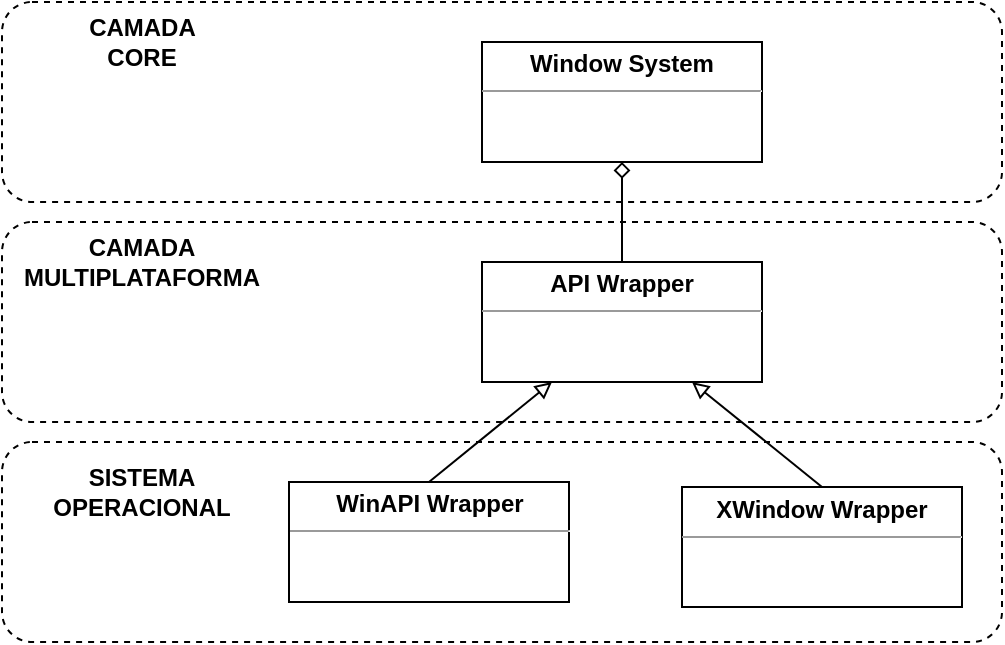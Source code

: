 <mxfile version="13.3.7" type="device"><diagram id="JOo3656QzsUOjMzIh8vy" name="Page-1"><mxGraphModel dx="1185" dy="635" grid="1" gridSize="10" guides="1" tooltips="1" connect="1" arrows="1" fold="1" page="1" pageScale="1" pageWidth="827" pageHeight="1169" math="0" shadow="0"><root><mxCell id="0"/><mxCell id="1" parent="0"/><mxCell id="F4f6B2C4iaKd36zRugxN-13" value="" style="rounded=1;whiteSpace=wrap;html=1;dashed=1;strokeWidth=1;" vertex="1" parent="1"><mxGeometry x="200" y="340" width="500" height="100" as="geometry"/></mxCell><mxCell id="F4f6B2C4iaKd36zRugxN-11" value="" style="rounded=1;whiteSpace=wrap;html=1;dashed=1;strokeWidth=1;" vertex="1" parent="1"><mxGeometry x="200" y="450" width="500" height="100" as="geometry"/></mxCell><mxCell id="F4f6B2C4iaKd36zRugxN-9" value="" style="rounded=1;whiteSpace=wrap;html=1;dashed=1;strokeWidth=1;" vertex="1" parent="1"><mxGeometry x="200" y="560" width="500" height="100" as="geometry"/></mxCell><mxCell id="F4f6B2C4iaKd36zRugxN-1" value="&lt;p style=&quot;margin: 0px ; margin-top: 4px ; text-align: center&quot;&gt;&lt;b&gt;Window System&lt;/b&gt;&lt;/p&gt;&lt;hr size=&quot;1&quot;&gt;&lt;div style=&quot;height: 2px&quot;&gt;&lt;/div&gt;" style="verticalAlign=top;align=left;overflow=fill;fontSize=12;fontFamily=Helvetica;html=1;" vertex="1" parent="1"><mxGeometry x="440" y="360" width="140" height="60" as="geometry"/></mxCell><mxCell id="F4f6B2C4iaKd36zRugxN-2" value="&lt;p style=&quot;margin: 0px ; margin-top: 4px ; text-align: center&quot;&gt;&lt;b&gt;API Wrapper&lt;/b&gt;&lt;/p&gt;&lt;hr size=&quot;1&quot;&gt;&lt;div style=&quot;height: 2px&quot;&gt;&lt;/div&gt;" style="verticalAlign=top;align=left;overflow=fill;fontSize=12;fontFamily=Helvetica;html=1;" vertex="1" parent="1"><mxGeometry x="440" y="470" width="140" height="60" as="geometry"/></mxCell><mxCell id="F4f6B2C4iaKd36zRugxN-3" value="&lt;p style=&quot;margin: 0px ; margin-top: 4px ; text-align: center&quot;&gt;&lt;b&gt;WinAPI Wrapper&lt;/b&gt;&lt;/p&gt;&lt;hr size=&quot;1&quot;&gt;&lt;div style=&quot;height: 2px&quot;&gt;&lt;/div&gt;" style="verticalAlign=top;align=left;overflow=fill;fontSize=12;fontFamily=Helvetica;html=1;" vertex="1" parent="1"><mxGeometry x="343.5" y="580" width="140" height="60" as="geometry"/></mxCell><mxCell id="F4f6B2C4iaKd36zRugxN-4" value="&lt;p style=&quot;margin: 0px ; margin-top: 4px ; text-align: center&quot;&gt;&lt;b&gt;XWindow Wrapper&lt;/b&gt;&lt;/p&gt;&lt;hr size=&quot;1&quot;&gt;&lt;div style=&quot;height: 2px&quot;&gt;&lt;/div&gt;" style="verticalAlign=top;align=left;overflow=fill;fontSize=12;fontFamily=Helvetica;html=1;" vertex="1" parent="1"><mxGeometry x="540" y="582.5" width="140" height="60" as="geometry"/></mxCell><mxCell id="F4f6B2C4iaKd36zRugxN-5" value="" style="endArrow=block;html=1;exitX=0.5;exitY=0;exitDx=0;exitDy=0;entryX=0.25;entryY=1;entryDx=0;entryDy=0;endFill=0;" edge="1" parent="1" source="F4f6B2C4iaKd36zRugxN-3" target="F4f6B2C4iaKd36zRugxN-2"><mxGeometry width="50" height="50" relative="1" as="geometry"><mxPoint x="450" y="550" as="sourcePoint"/><mxPoint x="500" y="500" as="targetPoint"/></mxGeometry></mxCell><mxCell id="F4f6B2C4iaKd36zRugxN-6" value="" style="endArrow=block;html=1;exitX=0.5;exitY=0;exitDx=0;exitDy=0;entryX=0.75;entryY=1;entryDx=0;entryDy=0;endFill=0;" edge="1" parent="1" source="F4f6B2C4iaKd36zRugxN-4" target="F4f6B2C4iaKd36zRugxN-2"><mxGeometry width="50" height="50" relative="1" as="geometry"><mxPoint x="450" y="550" as="sourcePoint"/><mxPoint x="500" y="500" as="targetPoint"/></mxGeometry></mxCell><mxCell id="F4f6B2C4iaKd36zRugxN-8" value="" style="endArrow=none;html=1;entryX=0.5;entryY=0;entryDx=0;entryDy=0;exitX=0.5;exitY=1;exitDx=0;exitDy=0;endFill=0;startArrow=diamond;startFill=0;" edge="1" parent="1" source="F4f6B2C4iaKd36zRugxN-1" target="F4f6B2C4iaKd36zRugxN-2"><mxGeometry width="50" height="50" relative="1" as="geometry"><mxPoint x="500" y="390" as="sourcePoint"/><mxPoint x="500" y="500" as="targetPoint"/></mxGeometry></mxCell><mxCell id="F4f6B2C4iaKd36zRugxN-10" value="&lt;b&gt;SISTEMA OPERACIONAL&lt;/b&gt;" style="text;html=1;strokeColor=none;fillColor=none;align=center;verticalAlign=middle;whiteSpace=wrap;rounded=0;dashed=1;" vertex="1" parent="1"><mxGeometry x="250" y="575" width="40" height="20" as="geometry"/></mxCell><mxCell id="F4f6B2C4iaKd36zRugxN-12" value="&lt;b&gt;CAMADA MULTIPLATAFORMA&lt;/b&gt;" style="text;html=1;strokeColor=none;fillColor=none;align=center;verticalAlign=middle;whiteSpace=wrap;rounded=0;dashed=1;" vertex="1" parent="1"><mxGeometry x="250" y="460" width="40" height="20" as="geometry"/></mxCell><mxCell id="F4f6B2C4iaKd36zRugxN-14" value="&lt;b&gt;CAMADA CORE&lt;/b&gt;" style="text;html=1;strokeColor=none;fillColor=none;align=center;verticalAlign=middle;whiteSpace=wrap;rounded=0;dashed=1;" vertex="1" parent="1"><mxGeometry x="250" y="350" width="40" height="20" as="geometry"/></mxCell></root></mxGraphModel></diagram></mxfile>